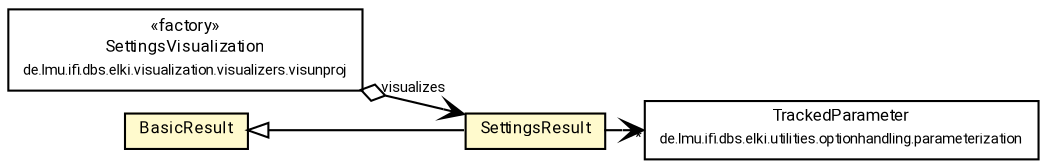 #!/usr/local/bin/dot
#
# Class diagram 
# Generated by UMLGraph version R5_7_2-60-g0e99a6 (http://www.spinellis.gr/umlgraph/)
#

digraph G {
	graph [fontnames="svg"]
	edge [fontname="Roboto",fontsize=7,labelfontname="Roboto",labelfontsize=7,color="black"];
	node [fontname="Roboto",fontcolor="black",fontsize=8,shape=plaintext,margin=0,width=0,height=0];
	nodesep=0.15;
	ranksep=0.25;
	rankdir=LR;
	// de.lmu.ifi.dbs.elki.result.SettingsResult
	c9249115 [label=<<table title="de.lmu.ifi.dbs.elki.result.SettingsResult" border="0" cellborder="1" cellspacing="0" cellpadding="2" bgcolor="lemonChiffon" href="SettingsResult.html" target="_parent">
		<tr><td><table border="0" cellspacing="0" cellpadding="1">
		<tr><td align="center" balign="center"> <font face="Roboto">SettingsResult</font> </td></tr>
		</table></td></tr>
		</table>>, URL="SettingsResult.html"];
	// de.lmu.ifi.dbs.elki.visualization.visualizers.visunproj.SettingsVisualization
	c9249531 [label=<<table title="de.lmu.ifi.dbs.elki.visualization.visualizers.visunproj.SettingsVisualization" border="0" cellborder="1" cellspacing="0" cellpadding="2" href="../visualization/visualizers/visunproj/SettingsVisualization.html" target="_parent">
		<tr><td><table border="0" cellspacing="0" cellpadding="1">
		<tr><td align="center" balign="center"> &#171;factory&#187; </td></tr>
		<tr><td align="center" balign="center"> <font face="Roboto">SettingsVisualization</font> </td></tr>
		<tr><td align="center" balign="center"> <font face="Roboto" point-size="7.0">de.lmu.ifi.dbs.elki.visualization.visualizers.visunproj</font> </td></tr>
		</table></td></tr>
		</table>>, URL="../visualization/visualizers/visunproj/SettingsVisualization.html"];
	// de.lmu.ifi.dbs.elki.result.BasicResult
	c9250102 [label=<<table title="de.lmu.ifi.dbs.elki.result.BasicResult" border="0" cellborder="1" cellspacing="0" cellpadding="2" bgcolor="LemonChiffon" href="BasicResult.html" target="_parent">
		<tr><td><table border="0" cellspacing="0" cellpadding="1">
		<tr><td align="center" balign="center"> <font face="Roboto">BasicResult</font> </td></tr>
		</table></td></tr>
		</table>>, URL="BasicResult.html"];
	// de.lmu.ifi.dbs.elki.utilities.optionhandling.parameterization.TrackedParameter
	c9251071 [label=<<table title="de.lmu.ifi.dbs.elki.utilities.optionhandling.parameterization.TrackedParameter" border="0" cellborder="1" cellspacing="0" cellpadding="2" href="../utilities/optionhandling/parameterization/TrackedParameter.html" target="_parent">
		<tr><td><table border="0" cellspacing="0" cellpadding="1">
		<tr><td align="center" balign="center"> <font face="Roboto">TrackedParameter</font> </td></tr>
		<tr><td align="center" balign="center"> <font face="Roboto" point-size="7.0">de.lmu.ifi.dbs.elki.utilities.optionhandling.parameterization</font> </td></tr>
		</table></td></tr>
		</table>>, URL="../utilities/optionhandling/parameterization/TrackedParameter.html"];
	// de.lmu.ifi.dbs.elki.result.SettingsResult extends de.lmu.ifi.dbs.elki.result.BasicResult
	c9250102 -> c9249115 [arrowtail=empty,dir=back,weight=10];
	// de.lmu.ifi.dbs.elki.visualization.visualizers.visunproj.SettingsVisualization navhas de.lmu.ifi.dbs.elki.result.SettingsResult
	c9249531 -> c9249115 [arrowhead=open,arrowtail=ediamond,dir=both,weight=3,label="visualizes"];
	// de.lmu.ifi.dbs.elki.result.SettingsResult navassoc de.lmu.ifi.dbs.elki.utilities.optionhandling.parameterization.TrackedParameter
	c9249115 -> c9251071 [arrowhead=open,weight=1,headlabel="*"];
}

